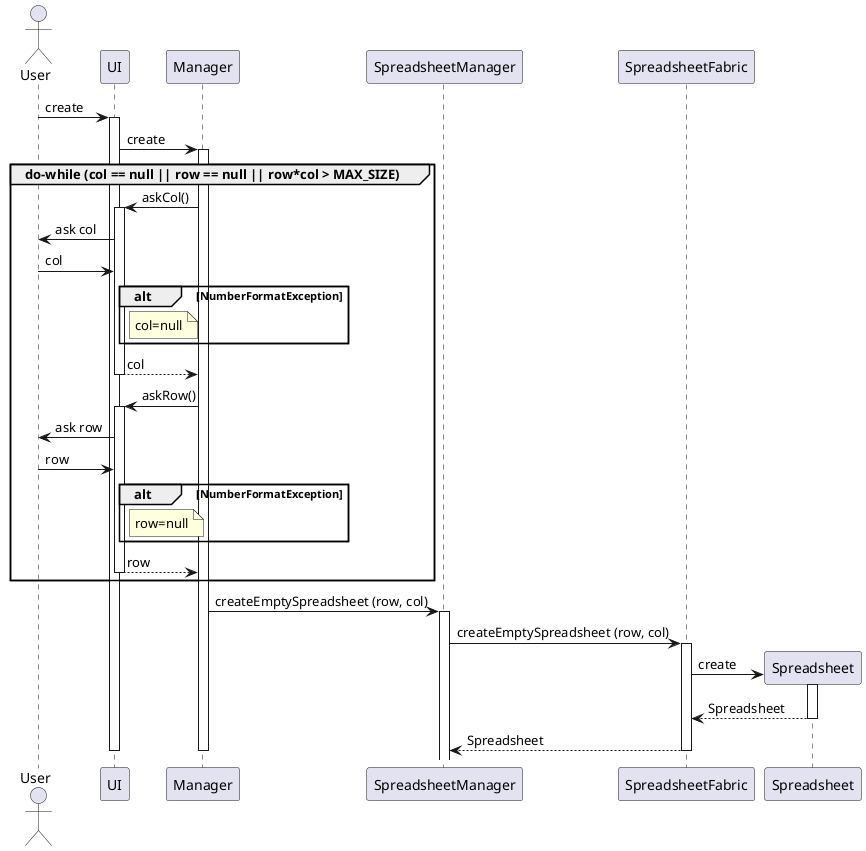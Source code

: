 @startuml

actor User 
User -> UI ++: create

UI -> Manager ++: create

group do-while (col == null || row == null || row*col > MAX_SIZE)
    Manager -> UI++: askCol()
    UI -> User: ask col
    User -> UI: col
    alt NumberFormatException
        note right UI: col=null
    end
    return col

    Manager -> UI++: askRow()
    UI -> User: ask row
    User -> UI: row
    alt NumberFormatException
        note right UI :row=null
    end
    return row

end

Manager -> SpreadsheetManager ++: createEmptySpreadsheet (row, col)
SpreadsheetManager -> SpreadsheetFabric ++: createEmptySpreadsheet (row, col)
SpreadsheetFabric -> Spreadsheet **:create
activate Spreadsheet
return Spreadsheet
return Spreadsheet
deactivate Manager
deactivate UI

@enduml
